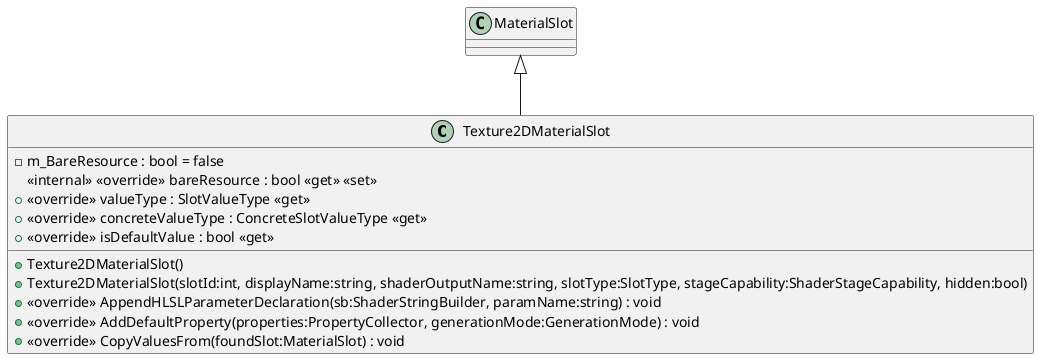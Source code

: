 @startuml
class Texture2DMaterialSlot {
    + Texture2DMaterialSlot()
    + Texture2DMaterialSlot(slotId:int, displayName:string, shaderOutputName:string, slotType:SlotType, stageCapability:ShaderStageCapability, hidden:bool)
    - m_BareResource : bool = false
    <<internal>> <<override>> bareResource : bool <<get>> <<set>>
    + <<override>> AppendHLSLParameterDeclaration(sb:ShaderStringBuilder, paramName:string) : void
    + <<override>> valueType : SlotValueType <<get>>
    + <<override>> concreteValueType : ConcreteSlotValueType <<get>>
    + <<override>> isDefaultValue : bool <<get>>
    + <<override>> AddDefaultProperty(properties:PropertyCollector, generationMode:GenerationMode) : void
    + <<override>> CopyValuesFrom(foundSlot:MaterialSlot) : void
}
MaterialSlot <|-- Texture2DMaterialSlot
@enduml
